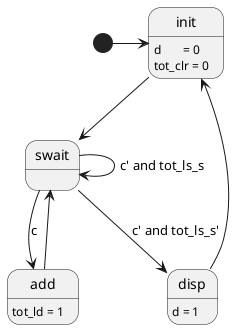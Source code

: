 @startuml

' inital state
[*] -right-> init


' actions
init: d       = 0
init: tot_clr = 0

add: tot_ld = 1

disp: d = 1

' transitions
init --> swait

swait --> add: c
swait --> swait: c' and tot_ls_s
swait --> disp: c' and tot_ls_s'

add --> swait

disp --> init

@enduml

